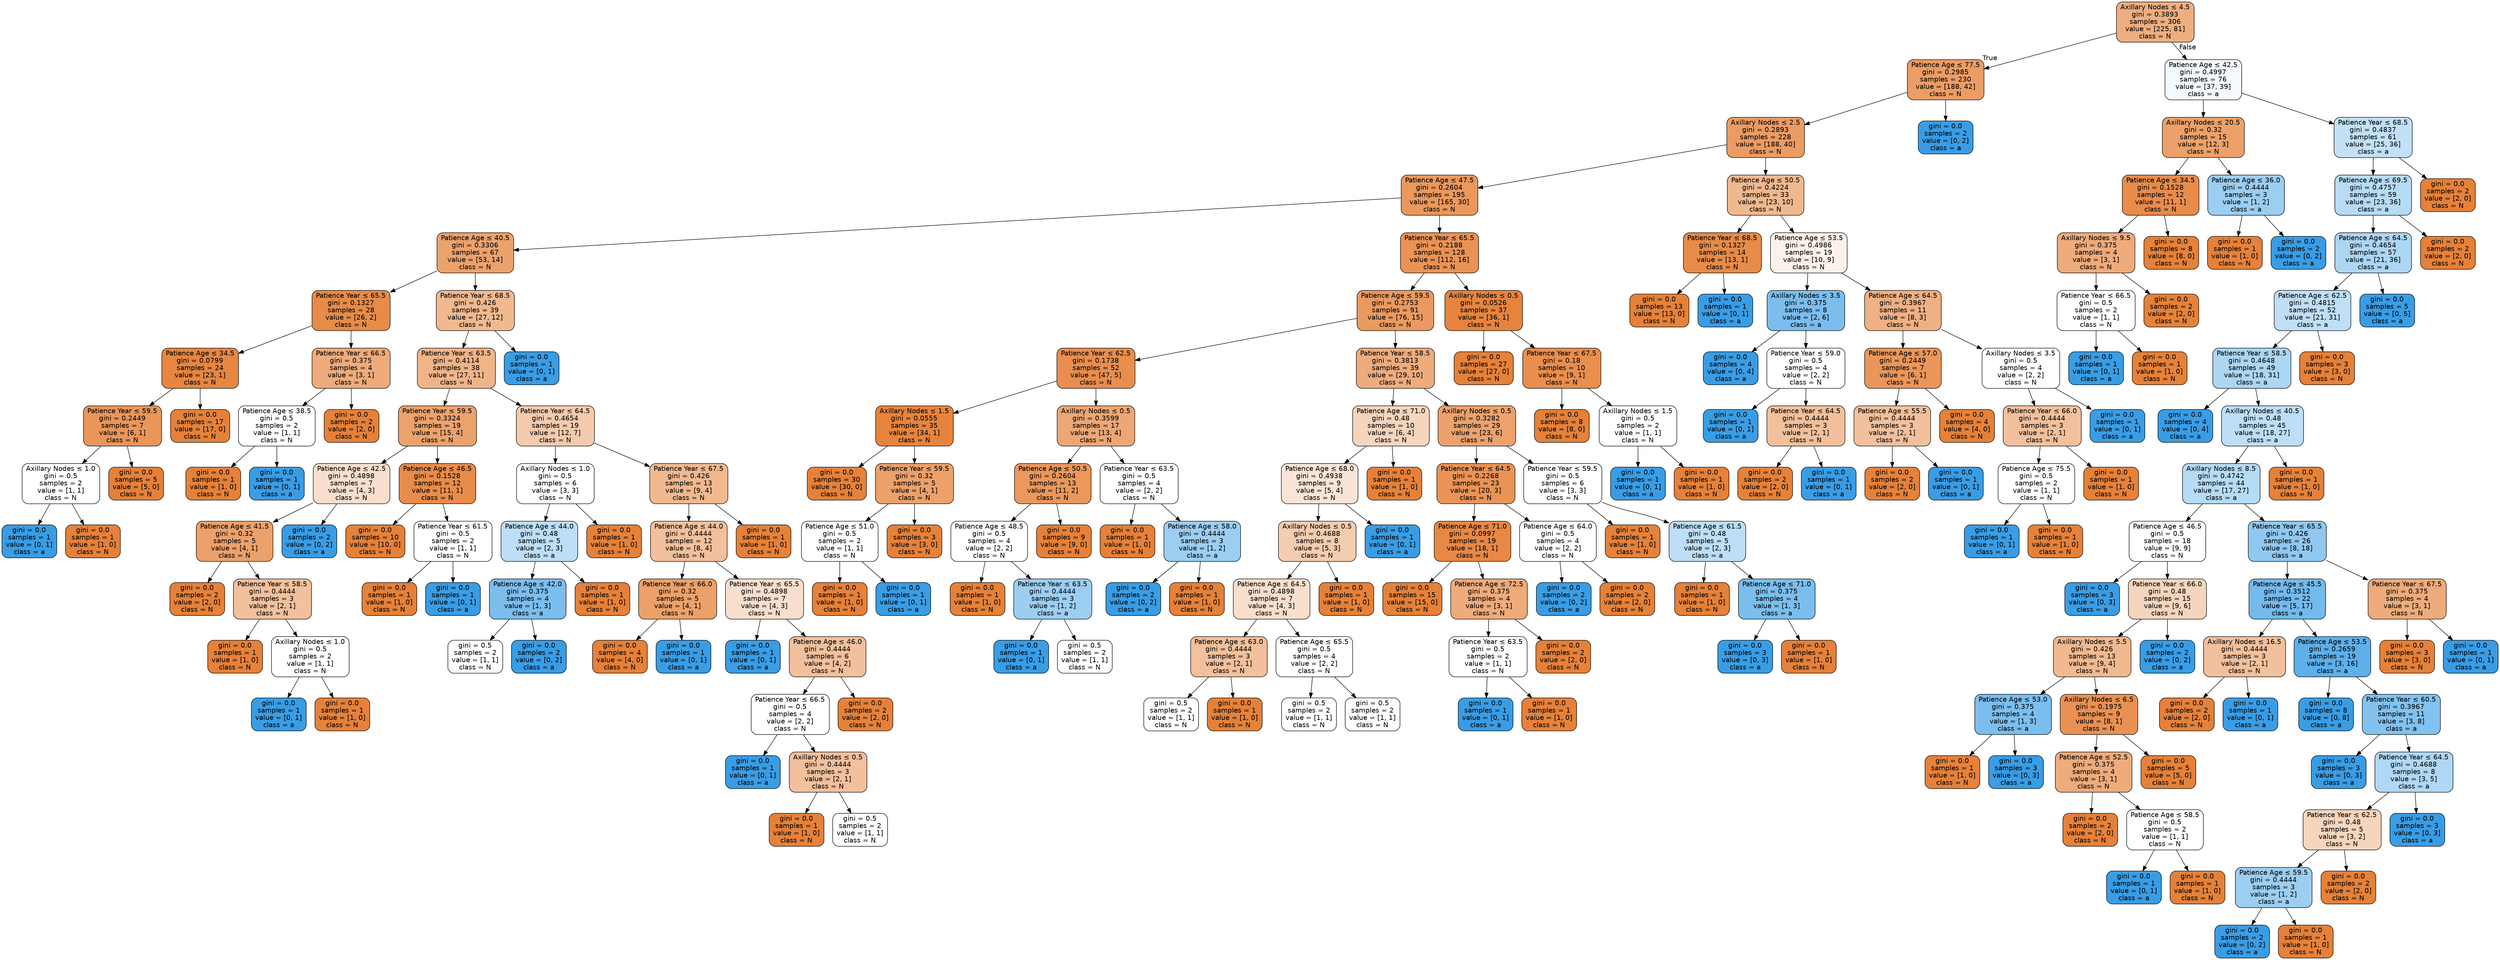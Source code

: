 digraph Tree {
node [shape=box, style="filled, rounded", color="black", fontname=helvetica] ;
edge [fontname=helvetica] ;
0 [label=<Axillary Nodes &le; 4.5<br/>gini = 0.3893<br/>samples = 306<br/>value = [225, 81]<br/>class = N>, fillcolor="#e58139a3"] ;
1 [label=<Patience Age &le; 77.5<br/>gini = 0.2985<br/>samples = 230<br/>value = [188, 42]<br/>class = N>, fillcolor="#e58139c6"] ;
0 -> 1 [labeldistance=2.5, labelangle=45, headlabel="True"] ;
2 [label=<Axillary Nodes &le; 2.5<br/>gini = 0.2893<br/>samples = 228<br/>value = [188, 40]<br/>class = N>, fillcolor="#e58139c9"] ;
1 -> 2 ;
3 [label=<Patience Age &le; 47.5<br/>gini = 0.2604<br/>samples = 195<br/>value = [165, 30]<br/>class = N>, fillcolor="#e58139d1"] ;
2 -> 3 ;
4 [label=<Patience Age &le; 40.5<br/>gini = 0.3306<br/>samples = 67<br/>value = [53, 14]<br/>class = N>, fillcolor="#e58139bc"] ;
3 -> 4 ;
5 [label=<Patience Year &le; 65.5<br/>gini = 0.1327<br/>samples = 28<br/>value = [26, 2]<br/>class = N>, fillcolor="#e58139eb"] ;
4 -> 5 ;
6 [label=<Patience Age &le; 34.5<br/>gini = 0.0799<br/>samples = 24<br/>value = [23, 1]<br/>class = N>, fillcolor="#e58139f4"] ;
5 -> 6 ;
7 [label=<Patience Year &le; 59.5<br/>gini = 0.2449<br/>samples = 7<br/>value = [6, 1]<br/>class = N>, fillcolor="#e58139d4"] ;
6 -> 7 ;
8 [label=<Axillary Nodes &le; 1.0<br/>gini = 0.5<br/>samples = 2<br/>value = [1, 1]<br/>class = N>, fillcolor="#e5813900"] ;
7 -> 8 ;
9 [label=<gini = 0.0<br/>samples = 1<br/>value = [0, 1]<br/>class = a>, fillcolor="#399de5ff"] ;
8 -> 9 ;
10 [label=<gini = 0.0<br/>samples = 1<br/>value = [1, 0]<br/>class = N>, fillcolor="#e58139ff"] ;
8 -> 10 ;
11 [label=<gini = 0.0<br/>samples = 5<br/>value = [5, 0]<br/>class = N>, fillcolor="#e58139ff"] ;
7 -> 11 ;
12 [label=<gini = 0.0<br/>samples = 17<br/>value = [17, 0]<br/>class = N>, fillcolor="#e58139ff"] ;
6 -> 12 ;
13 [label=<Patience Year &le; 66.5<br/>gini = 0.375<br/>samples = 4<br/>value = [3, 1]<br/>class = N>, fillcolor="#e58139aa"] ;
5 -> 13 ;
14 [label=<Patience Age &le; 38.5<br/>gini = 0.5<br/>samples = 2<br/>value = [1, 1]<br/>class = N>, fillcolor="#e5813900"] ;
13 -> 14 ;
15 [label=<gini = 0.0<br/>samples = 1<br/>value = [1, 0]<br/>class = N>, fillcolor="#e58139ff"] ;
14 -> 15 ;
16 [label=<gini = 0.0<br/>samples = 1<br/>value = [0, 1]<br/>class = a>, fillcolor="#399de5ff"] ;
14 -> 16 ;
17 [label=<gini = 0.0<br/>samples = 2<br/>value = [2, 0]<br/>class = N>, fillcolor="#e58139ff"] ;
13 -> 17 ;
18 [label=<Patience Year &le; 68.5<br/>gini = 0.426<br/>samples = 39<br/>value = [27, 12]<br/>class = N>, fillcolor="#e581398e"] ;
4 -> 18 ;
19 [label=<Patience Year &le; 63.5<br/>gini = 0.4114<br/>samples = 38<br/>value = [27, 11]<br/>class = N>, fillcolor="#e5813997"] ;
18 -> 19 ;
20 [label=<Patience Year &le; 59.5<br/>gini = 0.3324<br/>samples = 19<br/>value = [15, 4]<br/>class = N>, fillcolor="#e58139bb"] ;
19 -> 20 ;
21 [label=<Patience Age &le; 42.5<br/>gini = 0.4898<br/>samples = 7<br/>value = [4, 3]<br/>class = N>, fillcolor="#e5813940"] ;
20 -> 21 ;
22 [label=<Patience Age &le; 41.5<br/>gini = 0.32<br/>samples = 5<br/>value = [4, 1]<br/>class = N>, fillcolor="#e58139bf"] ;
21 -> 22 ;
23 [label=<gini = 0.0<br/>samples = 2<br/>value = [2, 0]<br/>class = N>, fillcolor="#e58139ff"] ;
22 -> 23 ;
24 [label=<Patience Year &le; 58.5<br/>gini = 0.4444<br/>samples = 3<br/>value = [2, 1]<br/>class = N>, fillcolor="#e581397f"] ;
22 -> 24 ;
25 [label=<gini = 0.0<br/>samples = 1<br/>value = [1, 0]<br/>class = N>, fillcolor="#e58139ff"] ;
24 -> 25 ;
26 [label=<Axillary Nodes &le; 1.0<br/>gini = 0.5<br/>samples = 2<br/>value = [1, 1]<br/>class = N>, fillcolor="#e5813900"] ;
24 -> 26 ;
27 [label=<gini = 0.0<br/>samples = 1<br/>value = [0, 1]<br/>class = a>, fillcolor="#399de5ff"] ;
26 -> 27 ;
28 [label=<gini = 0.0<br/>samples = 1<br/>value = [1, 0]<br/>class = N>, fillcolor="#e58139ff"] ;
26 -> 28 ;
29 [label=<gini = 0.0<br/>samples = 2<br/>value = [0, 2]<br/>class = a>, fillcolor="#399de5ff"] ;
21 -> 29 ;
30 [label=<Patience Age &le; 46.5<br/>gini = 0.1528<br/>samples = 12<br/>value = [11, 1]<br/>class = N>, fillcolor="#e58139e8"] ;
20 -> 30 ;
31 [label=<gini = 0.0<br/>samples = 10<br/>value = [10, 0]<br/>class = N>, fillcolor="#e58139ff"] ;
30 -> 31 ;
32 [label=<Patience Year &le; 61.5<br/>gini = 0.5<br/>samples = 2<br/>value = [1, 1]<br/>class = N>, fillcolor="#e5813900"] ;
30 -> 32 ;
33 [label=<gini = 0.0<br/>samples = 1<br/>value = [1, 0]<br/>class = N>, fillcolor="#e58139ff"] ;
32 -> 33 ;
34 [label=<gini = 0.0<br/>samples = 1<br/>value = [0, 1]<br/>class = a>, fillcolor="#399de5ff"] ;
32 -> 34 ;
35 [label=<Patience Year &le; 64.5<br/>gini = 0.4654<br/>samples = 19<br/>value = [12, 7]<br/>class = N>, fillcolor="#e581396a"] ;
19 -> 35 ;
36 [label=<Axillary Nodes &le; 1.0<br/>gini = 0.5<br/>samples = 6<br/>value = [3, 3]<br/>class = N>, fillcolor="#e5813900"] ;
35 -> 36 ;
37 [label=<Patience Age &le; 44.0<br/>gini = 0.48<br/>samples = 5<br/>value = [2, 3]<br/>class = a>, fillcolor="#399de555"] ;
36 -> 37 ;
38 [label=<Patience Age &le; 42.0<br/>gini = 0.375<br/>samples = 4<br/>value = [1, 3]<br/>class = a>, fillcolor="#399de5aa"] ;
37 -> 38 ;
39 [label=<gini = 0.5<br/>samples = 2<br/>value = [1, 1]<br/>class = N>, fillcolor="#e5813900"] ;
38 -> 39 ;
40 [label=<gini = 0.0<br/>samples = 2<br/>value = [0, 2]<br/>class = a>, fillcolor="#399de5ff"] ;
38 -> 40 ;
41 [label=<gini = 0.0<br/>samples = 1<br/>value = [1, 0]<br/>class = N>, fillcolor="#e58139ff"] ;
37 -> 41 ;
42 [label=<gini = 0.0<br/>samples = 1<br/>value = [1, 0]<br/>class = N>, fillcolor="#e58139ff"] ;
36 -> 42 ;
43 [label=<Patience Year &le; 67.5<br/>gini = 0.426<br/>samples = 13<br/>value = [9, 4]<br/>class = N>, fillcolor="#e581398e"] ;
35 -> 43 ;
44 [label=<Patience Age &le; 44.0<br/>gini = 0.4444<br/>samples = 12<br/>value = [8, 4]<br/>class = N>, fillcolor="#e581397f"] ;
43 -> 44 ;
45 [label=<Patience Year &le; 66.0<br/>gini = 0.32<br/>samples = 5<br/>value = [4, 1]<br/>class = N>, fillcolor="#e58139bf"] ;
44 -> 45 ;
46 [label=<gini = 0.0<br/>samples = 4<br/>value = [4, 0]<br/>class = N>, fillcolor="#e58139ff"] ;
45 -> 46 ;
47 [label=<gini = 0.0<br/>samples = 1<br/>value = [0, 1]<br/>class = a>, fillcolor="#399de5ff"] ;
45 -> 47 ;
48 [label=<Patience Year &le; 65.5<br/>gini = 0.4898<br/>samples = 7<br/>value = [4, 3]<br/>class = N>, fillcolor="#e5813940"] ;
44 -> 48 ;
49 [label=<gini = 0.0<br/>samples = 1<br/>value = [0, 1]<br/>class = a>, fillcolor="#399de5ff"] ;
48 -> 49 ;
50 [label=<Patience Age &le; 46.0<br/>gini = 0.4444<br/>samples = 6<br/>value = [4, 2]<br/>class = N>, fillcolor="#e581397f"] ;
48 -> 50 ;
51 [label=<Patience Year &le; 66.5<br/>gini = 0.5<br/>samples = 4<br/>value = [2, 2]<br/>class = N>, fillcolor="#e5813900"] ;
50 -> 51 ;
52 [label=<gini = 0.0<br/>samples = 1<br/>value = [0, 1]<br/>class = a>, fillcolor="#399de5ff"] ;
51 -> 52 ;
53 [label=<Axillary Nodes &le; 0.5<br/>gini = 0.4444<br/>samples = 3<br/>value = [2, 1]<br/>class = N>, fillcolor="#e581397f"] ;
51 -> 53 ;
54 [label=<gini = 0.0<br/>samples = 1<br/>value = [1, 0]<br/>class = N>, fillcolor="#e58139ff"] ;
53 -> 54 ;
55 [label=<gini = 0.5<br/>samples = 2<br/>value = [1, 1]<br/>class = N>, fillcolor="#e5813900"] ;
53 -> 55 ;
56 [label=<gini = 0.0<br/>samples = 2<br/>value = [2, 0]<br/>class = N>, fillcolor="#e58139ff"] ;
50 -> 56 ;
57 [label=<gini = 0.0<br/>samples = 1<br/>value = [1, 0]<br/>class = N>, fillcolor="#e58139ff"] ;
43 -> 57 ;
58 [label=<gini = 0.0<br/>samples = 1<br/>value = [0, 1]<br/>class = a>, fillcolor="#399de5ff"] ;
18 -> 58 ;
59 [label=<Patience Year &le; 65.5<br/>gini = 0.2188<br/>samples = 128<br/>value = [112, 16]<br/>class = N>, fillcolor="#e58139db"] ;
3 -> 59 ;
60 [label=<Patience Age &le; 59.5<br/>gini = 0.2753<br/>samples = 91<br/>value = [76, 15]<br/>class = N>, fillcolor="#e58139cd"] ;
59 -> 60 ;
61 [label=<Patience Year &le; 62.5<br/>gini = 0.1738<br/>samples = 52<br/>value = [47, 5]<br/>class = N>, fillcolor="#e58139e4"] ;
60 -> 61 ;
62 [label=<Axillary Nodes &le; 1.5<br/>gini = 0.0555<br/>samples = 35<br/>value = [34, 1]<br/>class = N>, fillcolor="#e58139f8"] ;
61 -> 62 ;
63 [label=<gini = 0.0<br/>samples = 30<br/>value = [30, 0]<br/>class = N>, fillcolor="#e58139ff"] ;
62 -> 63 ;
64 [label=<Patience Year &le; 59.5<br/>gini = 0.32<br/>samples = 5<br/>value = [4, 1]<br/>class = N>, fillcolor="#e58139bf"] ;
62 -> 64 ;
65 [label=<Patience Age &le; 51.0<br/>gini = 0.5<br/>samples = 2<br/>value = [1, 1]<br/>class = N>, fillcolor="#e5813900"] ;
64 -> 65 ;
66 [label=<gini = 0.0<br/>samples = 1<br/>value = [1, 0]<br/>class = N>, fillcolor="#e58139ff"] ;
65 -> 66 ;
67 [label=<gini = 0.0<br/>samples = 1<br/>value = [0, 1]<br/>class = a>, fillcolor="#399de5ff"] ;
65 -> 67 ;
68 [label=<gini = 0.0<br/>samples = 3<br/>value = [3, 0]<br/>class = N>, fillcolor="#e58139ff"] ;
64 -> 68 ;
69 [label=<Axillary Nodes &le; 0.5<br/>gini = 0.3599<br/>samples = 17<br/>value = [13, 4]<br/>class = N>, fillcolor="#e58139b1"] ;
61 -> 69 ;
70 [label=<Patience Age &le; 50.5<br/>gini = 0.2604<br/>samples = 13<br/>value = [11, 2]<br/>class = N>, fillcolor="#e58139d1"] ;
69 -> 70 ;
71 [label=<Patience Age &le; 48.5<br/>gini = 0.5<br/>samples = 4<br/>value = [2, 2]<br/>class = N>, fillcolor="#e5813900"] ;
70 -> 71 ;
72 [label=<gini = 0.0<br/>samples = 1<br/>value = [1, 0]<br/>class = N>, fillcolor="#e58139ff"] ;
71 -> 72 ;
73 [label=<Patience Year &le; 63.5<br/>gini = 0.4444<br/>samples = 3<br/>value = [1, 2]<br/>class = a>, fillcolor="#399de57f"] ;
71 -> 73 ;
74 [label=<gini = 0.0<br/>samples = 1<br/>value = [0, 1]<br/>class = a>, fillcolor="#399de5ff"] ;
73 -> 74 ;
75 [label=<gini = 0.5<br/>samples = 2<br/>value = [1, 1]<br/>class = N>, fillcolor="#e5813900"] ;
73 -> 75 ;
76 [label=<gini = 0.0<br/>samples = 9<br/>value = [9, 0]<br/>class = N>, fillcolor="#e58139ff"] ;
70 -> 76 ;
77 [label=<Patience Year &le; 63.5<br/>gini = 0.5<br/>samples = 4<br/>value = [2, 2]<br/>class = N>, fillcolor="#e5813900"] ;
69 -> 77 ;
78 [label=<gini = 0.0<br/>samples = 1<br/>value = [1, 0]<br/>class = N>, fillcolor="#e58139ff"] ;
77 -> 78 ;
79 [label=<Patience Age &le; 58.0<br/>gini = 0.4444<br/>samples = 3<br/>value = [1, 2]<br/>class = a>, fillcolor="#399de57f"] ;
77 -> 79 ;
80 [label=<gini = 0.0<br/>samples = 2<br/>value = [0, 2]<br/>class = a>, fillcolor="#399de5ff"] ;
79 -> 80 ;
81 [label=<gini = 0.0<br/>samples = 1<br/>value = [1, 0]<br/>class = N>, fillcolor="#e58139ff"] ;
79 -> 81 ;
82 [label=<Patience Year &le; 58.5<br/>gini = 0.3813<br/>samples = 39<br/>value = [29, 10]<br/>class = N>, fillcolor="#e58139a7"] ;
60 -> 82 ;
83 [label=<Patience Age &le; 71.0<br/>gini = 0.48<br/>samples = 10<br/>value = [6, 4]<br/>class = N>, fillcolor="#e5813955"] ;
82 -> 83 ;
84 [label=<Patience Age &le; 68.0<br/>gini = 0.4938<br/>samples = 9<br/>value = [5, 4]<br/>class = N>, fillcolor="#e5813933"] ;
83 -> 84 ;
85 [label=<Axillary Nodes &le; 0.5<br/>gini = 0.4688<br/>samples = 8<br/>value = [5, 3]<br/>class = N>, fillcolor="#e5813966"] ;
84 -> 85 ;
86 [label=<Patience Age &le; 64.5<br/>gini = 0.4898<br/>samples = 7<br/>value = [4, 3]<br/>class = N>, fillcolor="#e5813940"] ;
85 -> 86 ;
87 [label=<Patience Age &le; 63.0<br/>gini = 0.4444<br/>samples = 3<br/>value = [2, 1]<br/>class = N>, fillcolor="#e581397f"] ;
86 -> 87 ;
88 [label=<gini = 0.5<br/>samples = 2<br/>value = [1, 1]<br/>class = N>, fillcolor="#e5813900"] ;
87 -> 88 ;
89 [label=<gini = 0.0<br/>samples = 1<br/>value = [1, 0]<br/>class = N>, fillcolor="#e58139ff"] ;
87 -> 89 ;
90 [label=<Patience Age &le; 65.5<br/>gini = 0.5<br/>samples = 4<br/>value = [2, 2]<br/>class = N>, fillcolor="#e5813900"] ;
86 -> 90 ;
91 [label=<gini = 0.5<br/>samples = 2<br/>value = [1, 1]<br/>class = N>, fillcolor="#e5813900"] ;
90 -> 91 ;
92 [label=<gini = 0.5<br/>samples = 2<br/>value = [1, 1]<br/>class = N>, fillcolor="#e5813900"] ;
90 -> 92 ;
93 [label=<gini = 0.0<br/>samples = 1<br/>value = [1, 0]<br/>class = N>, fillcolor="#e58139ff"] ;
85 -> 93 ;
94 [label=<gini = 0.0<br/>samples = 1<br/>value = [0, 1]<br/>class = a>, fillcolor="#399de5ff"] ;
84 -> 94 ;
95 [label=<gini = 0.0<br/>samples = 1<br/>value = [1, 0]<br/>class = N>, fillcolor="#e58139ff"] ;
83 -> 95 ;
96 [label=<Axillary Nodes &le; 0.5<br/>gini = 0.3282<br/>samples = 29<br/>value = [23, 6]<br/>class = N>, fillcolor="#e58139bc"] ;
82 -> 96 ;
97 [label=<Patience Year &le; 64.5<br/>gini = 0.2268<br/>samples = 23<br/>value = [20, 3]<br/>class = N>, fillcolor="#e58139d9"] ;
96 -> 97 ;
98 [label=<Patience Age &le; 71.0<br/>gini = 0.0997<br/>samples = 19<br/>value = [18, 1]<br/>class = N>, fillcolor="#e58139f1"] ;
97 -> 98 ;
99 [label=<gini = 0.0<br/>samples = 15<br/>value = [15, 0]<br/>class = N>, fillcolor="#e58139ff"] ;
98 -> 99 ;
100 [label=<Patience Age &le; 72.5<br/>gini = 0.375<br/>samples = 4<br/>value = [3, 1]<br/>class = N>, fillcolor="#e58139aa"] ;
98 -> 100 ;
101 [label=<Patience Year &le; 63.5<br/>gini = 0.5<br/>samples = 2<br/>value = [1, 1]<br/>class = N>, fillcolor="#e5813900"] ;
100 -> 101 ;
102 [label=<gini = 0.0<br/>samples = 1<br/>value = [0, 1]<br/>class = a>, fillcolor="#399de5ff"] ;
101 -> 102 ;
103 [label=<gini = 0.0<br/>samples = 1<br/>value = [1, 0]<br/>class = N>, fillcolor="#e58139ff"] ;
101 -> 103 ;
104 [label=<gini = 0.0<br/>samples = 2<br/>value = [2, 0]<br/>class = N>, fillcolor="#e58139ff"] ;
100 -> 104 ;
105 [label=<Patience Age &le; 64.0<br/>gini = 0.5<br/>samples = 4<br/>value = [2, 2]<br/>class = N>, fillcolor="#e5813900"] ;
97 -> 105 ;
106 [label=<gini = 0.0<br/>samples = 2<br/>value = [0, 2]<br/>class = a>, fillcolor="#399de5ff"] ;
105 -> 106 ;
107 [label=<gini = 0.0<br/>samples = 2<br/>value = [2, 0]<br/>class = N>, fillcolor="#e58139ff"] ;
105 -> 107 ;
108 [label=<Patience Year &le; 59.5<br/>gini = 0.5<br/>samples = 6<br/>value = [3, 3]<br/>class = N>, fillcolor="#e5813900"] ;
96 -> 108 ;
109 [label=<gini = 0.0<br/>samples = 1<br/>value = [1, 0]<br/>class = N>, fillcolor="#e58139ff"] ;
108 -> 109 ;
110 [label=<Patience Age &le; 61.5<br/>gini = 0.48<br/>samples = 5<br/>value = [2, 3]<br/>class = a>, fillcolor="#399de555"] ;
108 -> 110 ;
111 [label=<gini = 0.0<br/>samples = 1<br/>value = [1, 0]<br/>class = N>, fillcolor="#e58139ff"] ;
110 -> 111 ;
112 [label=<Patience Age &le; 71.0<br/>gini = 0.375<br/>samples = 4<br/>value = [1, 3]<br/>class = a>, fillcolor="#399de5aa"] ;
110 -> 112 ;
113 [label=<gini = 0.0<br/>samples = 3<br/>value = [0, 3]<br/>class = a>, fillcolor="#399de5ff"] ;
112 -> 113 ;
114 [label=<gini = 0.0<br/>samples = 1<br/>value = [1, 0]<br/>class = N>, fillcolor="#e58139ff"] ;
112 -> 114 ;
115 [label=<Axillary Nodes &le; 0.5<br/>gini = 0.0526<br/>samples = 37<br/>value = [36, 1]<br/>class = N>, fillcolor="#e58139f8"] ;
59 -> 115 ;
116 [label=<gini = 0.0<br/>samples = 27<br/>value = [27, 0]<br/>class = N>, fillcolor="#e58139ff"] ;
115 -> 116 ;
117 [label=<Patience Year &le; 67.5<br/>gini = 0.18<br/>samples = 10<br/>value = [9, 1]<br/>class = N>, fillcolor="#e58139e3"] ;
115 -> 117 ;
118 [label=<gini = 0.0<br/>samples = 8<br/>value = [8, 0]<br/>class = N>, fillcolor="#e58139ff"] ;
117 -> 118 ;
119 [label=<Axillary Nodes &le; 1.5<br/>gini = 0.5<br/>samples = 2<br/>value = [1, 1]<br/>class = N>, fillcolor="#e5813900"] ;
117 -> 119 ;
120 [label=<gini = 0.0<br/>samples = 1<br/>value = [0, 1]<br/>class = a>, fillcolor="#399de5ff"] ;
119 -> 120 ;
121 [label=<gini = 0.0<br/>samples = 1<br/>value = [1, 0]<br/>class = N>, fillcolor="#e58139ff"] ;
119 -> 121 ;
122 [label=<Patience Age &le; 50.5<br/>gini = 0.4224<br/>samples = 33<br/>value = [23, 10]<br/>class = N>, fillcolor="#e5813990"] ;
2 -> 122 ;
123 [label=<Patience Year &le; 68.5<br/>gini = 0.1327<br/>samples = 14<br/>value = [13, 1]<br/>class = N>, fillcolor="#e58139eb"] ;
122 -> 123 ;
124 [label=<gini = 0.0<br/>samples = 13<br/>value = [13, 0]<br/>class = N>, fillcolor="#e58139ff"] ;
123 -> 124 ;
125 [label=<gini = 0.0<br/>samples = 1<br/>value = [0, 1]<br/>class = a>, fillcolor="#399de5ff"] ;
123 -> 125 ;
126 [label=<Patience Age &le; 53.5<br/>gini = 0.4986<br/>samples = 19<br/>value = [10, 9]<br/>class = N>, fillcolor="#e5813919"] ;
122 -> 126 ;
127 [label=<Axillary Nodes &le; 3.5<br/>gini = 0.375<br/>samples = 8<br/>value = [2, 6]<br/>class = a>, fillcolor="#399de5aa"] ;
126 -> 127 ;
128 [label=<gini = 0.0<br/>samples = 4<br/>value = [0, 4]<br/>class = a>, fillcolor="#399de5ff"] ;
127 -> 128 ;
129 [label=<Patience Year &le; 59.0<br/>gini = 0.5<br/>samples = 4<br/>value = [2, 2]<br/>class = N>, fillcolor="#e5813900"] ;
127 -> 129 ;
130 [label=<gini = 0.0<br/>samples = 1<br/>value = [0, 1]<br/>class = a>, fillcolor="#399de5ff"] ;
129 -> 130 ;
131 [label=<Patience Year &le; 64.5<br/>gini = 0.4444<br/>samples = 3<br/>value = [2, 1]<br/>class = N>, fillcolor="#e581397f"] ;
129 -> 131 ;
132 [label=<gini = 0.0<br/>samples = 2<br/>value = [2, 0]<br/>class = N>, fillcolor="#e58139ff"] ;
131 -> 132 ;
133 [label=<gini = 0.0<br/>samples = 1<br/>value = [0, 1]<br/>class = a>, fillcolor="#399de5ff"] ;
131 -> 133 ;
134 [label=<Patience Age &le; 64.5<br/>gini = 0.3967<br/>samples = 11<br/>value = [8, 3]<br/>class = N>, fillcolor="#e581399f"] ;
126 -> 134 ;
135 [label=<Patience Age &le; 57.0<br/>gini = 0.2449<br/>samples = 7<br/>value = [6, 1]<br/>class = N>, fillcolor="#e58139d4"] ;
134 -> 135 ;
136 [label=<Patience Age &le; 55.5<br/>gini = 0.4444<br/>samples = 3<br/>value = [2, 1]<br/>class = N>, fillcolor="#e581397f"] ;
135 -> 136 ;
137 [label=<gini = 0.0<br/>samples = 2<br/>value = [2, 0]<br/>class = N>, fillcolor="#e58139ff"] ;
136 -> 137 ;
138 [label=<gini = 0.0<br/>samples = 1<br/>value = [0, 1]<br/>class = a>, fillcolor="#399de5ff"] ;
136 -> 138 ;
139 [label=<gini = 0.0<br/>samples = 4<br/>value = [4, 0]<br/>class = N>, fillcolor="#e58139ff"] ;
135 -> 139 ;
140 [label=<Axillary Nodes &le; 3.5<br/>gini = 0.5<br/>samples = 4<br/>value = [2, 2]<br/>class = N>, fillcolor="#e5813900"] ;
134 -> 140 ;
141 [label=<Patience Year &le; 66.0<br/>gini = 0.4444<br/>samples = 3<br/>value = [2, 1]<br/>class = N>, fillcolor="#e581397f"] ;
140 -> 141 ;
142 [label=<Patience Age &le; 75.5<br/>gini = 0.5<br/>samples = 2<br/>value = [1, 1]<br/>class = N>, fillcolor="#e5813900"] ;
141 -> 142 ;
143 [label=<gini = 0.0<br/>samples = 1<br/>value = [0, 1]<br/>class = a>, fillcolor="#399de5ff"] ;
142 -> 143 ;
144 [label=<gini = 0.0<br/>samples = 1<br/>value = [1, 0]<br/>class = N>, fillcolor="#e58139ff"] ;
142 -> 144 ;
145 [label=<gini = 0.0<br/>samples = 1<br/>value = [1, 0]<br/>class = N>, fillcolor="#e58139ff"] ;
141 -> 145 ;
146 [label=<gini = 0.0<br/>samples = 1<br/>value = [0, 1]<br/>class = a>, fillcolor="#399de5ff"] ;
140 -> 146 ;
147 [label=<gini = 0.0<br/>samples = 2<br/>value = [0, 2]<br/>class = a>, fillcolor="#399de5ff"] ;
1 -> 147 ;
148 [label=<Patience Age &le; 42.5<br/>gini = 0.4997<br/>samples = 76<br/>value = [37, 39]<br/>class = a>, fillcolor="#399de50d"] ;
0 -> 148 [labeldistance=2.5, labelangle=-45, headlabel="False"] ;
149 [label=<Axillary Nodes &le; 20.5<br/>gini = 0.32<br/>samples = 15<br/>value = [12, 3]<br/>class = N>, fillcolor="#e58139bf"] ;
148 -> 149 ;
150 [label=<Patience Age &le; 34.5<br/>gini = 0.1528<br/>samples = 12<br/>value = [11, 1]<br/>class = N>, fillcolor="#e58139e8"] ;
149 -> 150 ;
151 [label=<Axillary Nodes &le; 9.5<br/>gini = 0.375<br/>samples = 4<br/>value = [3, 1]<br/>class = N>, fillcolor="#e58139aa"] ;
150 -> 151 ;
152 [label=<Patience Year &le; 66.5<br/>gini = 0.5<br/>samples = 2<br/>value = [1, 1]<br/>class = N>, fillcolor="#e5813900"] ;
151 -> 152 ;
153 [label=<gini = 0.0<br/>samples = 1<br/>value = [0, 1]<br/>class = a>, fillcolor="#399de5ff"] ;
152 -> 153 ;
154 [label=<gini = 0.0<br/>samples = 1<br/>value = [1, 0]<br/>class = N>, fillcolor="#e58139ff"] ;
152 -> 154 ;
155 [label=<gini = 0.0<br/>samples = 2<br/>value = [2, 0]<br/>class = N>, fillcolor="#e58139ff"] ;
151 -> 155 ;
156 [label=<gini = 0.0<br/>samples = 8<br/>value = [8, 0]<br/>class = N>, fillcolor="#e58139ff"] ;
150 -> 156 ;
157 [label=<Patience Age &le; 36.0<br/>gini = 0.4444<br/>samples = 3<br/>value = [1, 2]<br/>class = a>, fillcolor="#399de57f"] ;
149 -> 157 ;
158 [label=<gini = 0.0<br/>samples = 1<br/>value = [1, 0]<br/>class = N>, fillcolor="#e58139ff"] ;
157 -> 158 ;
159 [label=<gini = 0.0<br/>samples = 2<br/>value = [0, 2]<br/>class = a>, fillcolor="#399de5ff"] ;
157 -> 159 ;
160 [label=<Patience Year &le; 68.5<br/>gini = 0.4837<br/>samples = 61<br/>value = [25, 36]<br/>class = a>, fillcolor="#399de54e"] ;
148 -> 160 ;
161 [label=<Patience Age &le; 69.5<br/>gini = 0.4757<br/>samples = 59<br/>value = [23, 36]<br/>class = a>, fillcolor="#399de55c"] ;
160 -> 161 ;
162 [label=<Patience Age &le; 64.5<br/>gini = 0.4654<br/>samples = 57<br/>value = [21, 36]<br/>class = a>, fillcolor="#399de56a"] ;
161 -> 162 ;
163 [label=<Patience Age &le; 62.5<br/>gini = 0.4815<br/>samples = 52<br/>value = [21, 31]<br/>class = a>, fillcolor="#399de552"] ;
162 -> 163 ;
164 [label=<Patience Year &le; 58.5<br/>gini = 0.4648<br/>samples = 49<br/>value = [18, 31]<br/>class = a>, fillcolor="#399de56b"] ;
163 -> 164 ;
165 [label=<gini = 0.0<br/>samples = 4<br/>value = [0, 4]<br/>class = a>, fillcolor="#399de5ff"] ;
164 -> 165 ;
166 [label=<Axillary Nodes &le; 40.5<br/>gini = 0.48<br/>samples = 45<br/>value = [18, 27]<br/>class = a>, fillcolor="#399de555"] ;
164 -> 166 ;
167 [label=<Axillary Nodes &le; 8.5<br/>gini = 0.4742<br/>samples = 44<br/>value = [17, 27]<br/>class = a>, fillcolor="#399de55e"] ;
166 -> 167 ;
168 [label=<Patience Age &le; 46.5<br/>gini = 0.5<br/>samples = 18<br/>value = [9, 9]<br/>class = N>, fillcolor="#e5813900"] ;
167 -> 168 ;
169 [label=<gini = 0.0<br/>samples = 3<br/>value = [0, 3]<br/>class = a>, fillcolor="#399de5ff"] ;
168 -> 169 ;
170 [label=<Patience Year &le; 66.0<br/>gini = 0.48<br/>samples = 15<br/>value = [9, 6]<br/>class = N>, fillcolor="#e5813955"] ;
168 -> 170 ;
171 [label=<Axillary Nodes &le; 5.5<br/>gini = 0.426<br/>samples = 13<br/>value = [9, 4]<br/>class = N>, fillcolor="#e581398e"] ;
170 -> 171 ;
172 [label=<Patience Age &le; 53.0<br/>gini = 0.375<br/>samples = 4<br/>value = [1, 3]<br/>class = a>, fillcolor="#399de5aa"] ;
171 -> 172 ;
173 [label=<gini = 0.0<br/>samples = 1<br/>value = [1, 0]<br/>class = N>, fillcolor="#e58139ff"] ;
172 -> 173 ;
174 [label=<gini = 0.0<br/>samples = 3<br/>value = [0, 3]<br/>class = a>, fillcolor="#399de5ff"] ;
172 -> 174 ;
175 [label=<Axillary Nodes &le; 6.5<br/>gini = 0.1975<br/>samples = 9<br/>value = [8, 1]<br/>class = N>, fillcolor="#e58139df"] ;
171 -> 175 ;
176 [label=<Patience Age &le; 52.5<br/>gini = 0.375<br/>samples = 4<br/>value = [3, 1]<br/>class = N>, fillcolor="#e58139aa"] ;
175 -> 176 ;
177 [label=<gini = 0.0<br/>samples = 2<br/>value = [2, 0]<br/>class = N>, fillcolor="#e58139ff"] ;
176 -> 177 ;
178 [label=<Patience Age &le; 58.5<br/>gini = 0.5<br/>samples = 2<br/>value = [1, 1]<br/>class = N>, fillcolor="#e5813900"] ;
176 -> 178 ;
179 [label=<gini = 0.0<br/>samples = 1<br/>value = [0, 1]<br/>class = a>, fillcolor="#399de5ff"] ;
178 -> 179 ;
180 [label=<gini = 0.0<br/>samples = 1<br/>value = [1, 0]<br/>class = N>, fillcolor="#e58139ff"] ;
178 -> 180 ;
181 [label=<gini = 0.0<br/>samples = 5<br/>value = [5, 0]<br/>class = N>, fillcolor="#e58139ff"] ;
175 -> 181 ;
182 [label=<gini = 0.0<br/>samples = 2<br/>value = [0, 2]<br/>class = a>, fillcolor="#399de5ff"] ;
170 -> 182 ;
183 [label=<Patience Year &le; 65.5<br/>gini = 0.426<br/>samples = 26<br/>value = [8, 18]<br/>class = a>, fillcolor="#399de58e"] ;
167 -> 183 ;
184 [label=<Patience Age &le; 45.5<br/>gini = 0.3512<br/>samples = 22<br/>value = [5, 17]<br/>class = a>, fillcolor="#399de5b4"] ;
183 -> 184 ;
185 [label=<Axillary Nodes &le; 16.5<br/>gini = 0.4444<br/>samples = 3<br/>value = [2, 1]<br/>class = N>, fillcolor="#e581397f"] ;
184 -> 185 ;
186 [label=<gini = 0.0<br/>samples = 2<br/>value = [2, 0]<br/>class = N>, fillcolor="#e58139ff"] ;
185 -> 186 ;
187 [label=<gini = 0.0<br/>samples = 1<br/>value = [0, 1]<br/>class = a>, fillcolor="#399de5ff"] ;
185 -> 187 ;
188 [label=<Patience Age &le; 53.5<br/>gini = 0.2659<br/>samples = 19<br/>value = [3, 16]<br/>class = a>, fillcolor="#399de5cf"] ;
184 -> 188 ;
189 [label=<gini = 0.0<br/>samples = 8<br/>value = [0, 8]<br/>class = a>, fillcolor="#399de5ff"] ;
188 -> 189 ;
190 [label=<Patience Year &le; 60.5<br/>gini = 0.3967<br/>samples = 11<br/>value = [3, 8]<br/>class = a>, fillcolor="#399de59f"] ;
188 -> 190 ;
191 [label=<gini = 0.0<br/>samples = 3<br/>value = [0, 3]<br/>class = a>, fillcolor="#399de5ff"] ;
190 -> 191 ;
192 [label=<Patience Year &le; 64.5<br/>gini = 0.4688<br/>samples = 8<br/>value = [3, 5]<br/>class = a>, fillcolor="#399de566"] ;
190 -> 192 ;
193 [label=<Patience Year &le; 62.5<br/>gini = 0.48<br/>samples = 5<br/>value = [3, 2]<br/>class = N>, fillcolor="#e5813955"] ;
192 -> 193 ;
194 [label=<Patience Age &le; 59.5<br/>gini = 0.4444<br/>samples = 3<br/>value = [1, 2]<br/>class = a>, fillcolor="#399de57f"] ;
193 -> 194 ;
195 [label=<gini = 0.0<br/>samples = 2<br/>value = [0, 2]<br/>class = a>, fillcolor="#399de5ff"] ;
194 -> 195 ;
196 [label=<gini = 0.0<br/>samples = 1<br/>value = [1, 0]<br/>class = N>, fillcolor="#e58139ff"] ;
194 -> 196 ;
197 [label=<gini = 0.0<br/>samples = 2<br/>value = [2, 0]<br/>class = N>, fillcolor="#e58139ff"] ;
193 -> 197 ;
198 [label=<gini = 0.0<br/>samples = 3<br/>value = [0, 3]<br/>class = a>, fillcolor="#399de5ff"] ;
192 -> 198 ;
199 [label=<Patience Year &le; 67.5<br/>gini = 0.375<br/>samples = 4<br/>value = [3, 1]<br/>class = N>, fillcolor="#e58139aa"] ;
183 -> 199 ;
200 [label=<gini = 0.0<br/>samples = 3<br/>value = [3, 0]<br/>class = N>, fillcolor="#e58139ff"] ;
199 -> 200 ;
201 [label=<gini = 0.0<br/>samples = 1<br/>value = [0, 1]<br/>class = a>, fillcolor="#399de5ff"] ;
199 -> 201 ;
202 [label=<gini = 0.0<br/>samples = 1<br/>value = [1, 0]<br/>class = N>, fillcolor="#e58139ff"] ;
166 -> 202 ;
203 [label=<gini = 0.0<br/>samples = 3<br/>value = [3, 0]<br/>class = N>, fillcolor="#e58139ff"] ;
163 -> 203 ;
204 [label=<gini = 0.0<br/>samples = 5<br/>value = [0, 5]<br/>class = a>, fillcolor="#399de5ff"] ;
162 -> 204 ;
205 [label=<gini = 0.0<br/>samples = 2<br/>value = [2, 0]<br/>class = N>, fillcolor="#e58139ff"] ;
161 -> 205 ;
206 [label=<gini = 0.0<br/>samples = 2<br/>value = [2, 0]<br/>class = N>, fillcolor="#e58139ff"] ;
160 -> 206 ;
}